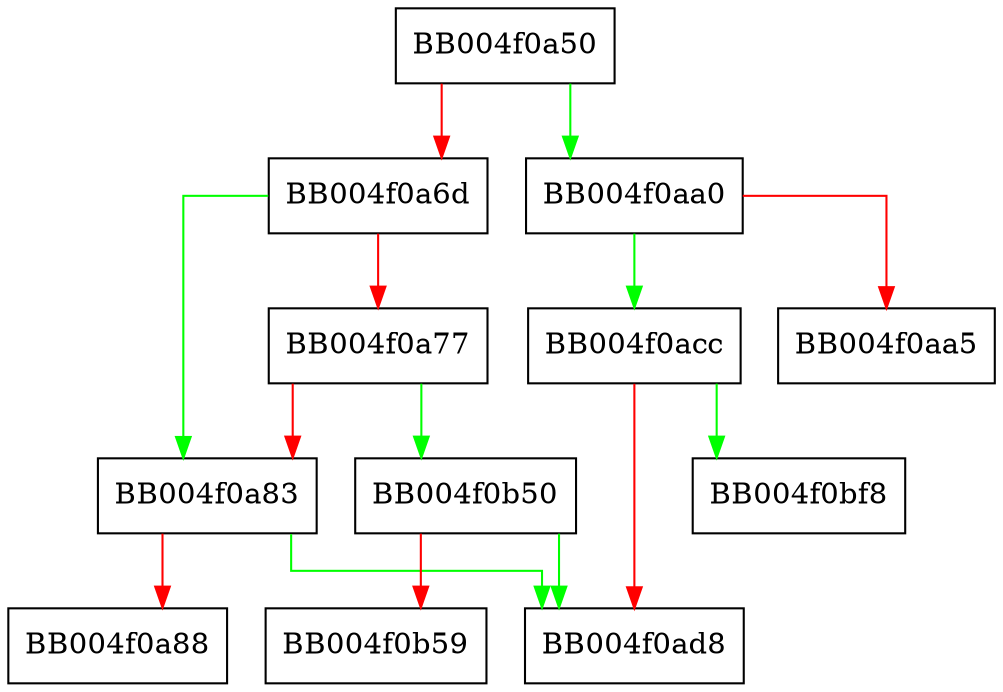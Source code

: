 digraph ossl_statem_server_read_transition {
  node [shape="box"];
  graph [splines=ortho];
  BB004f0a50 -> BB004f0aa0 [color="green"];
  BB004f0a50 -> BB004f0a6d [color="red"];
  BB004f0a6d -> BB004f0a83 [color="green"];
  BB004f0a6d -> BB004f0a77 [color="red"];
  BB004f0a77 -> BB004f0b50 [color="green"];
  BB004f0a77 -> BB004f0a83 [color="red"];
  BB004f0a83 -> BB004f0ad8 [color="green"];
  BB004f0a83 -> BB004f0a88 [color="red"];
  BB004f0aa0 -> BB004f0acc [color="green"];
  BB004f0aa0 -> BB004f0aa5 [color="red"];
  BB004f0acc -> BB004f0bf8 [color="green"];
  BB004f0acc -> BB004f0ad8 [color="red"];
  BB004f0b50 -> BB004f0ad8 [color="green"];
  BB004f0b50 -> BB004f0b59 [color="red"];
}